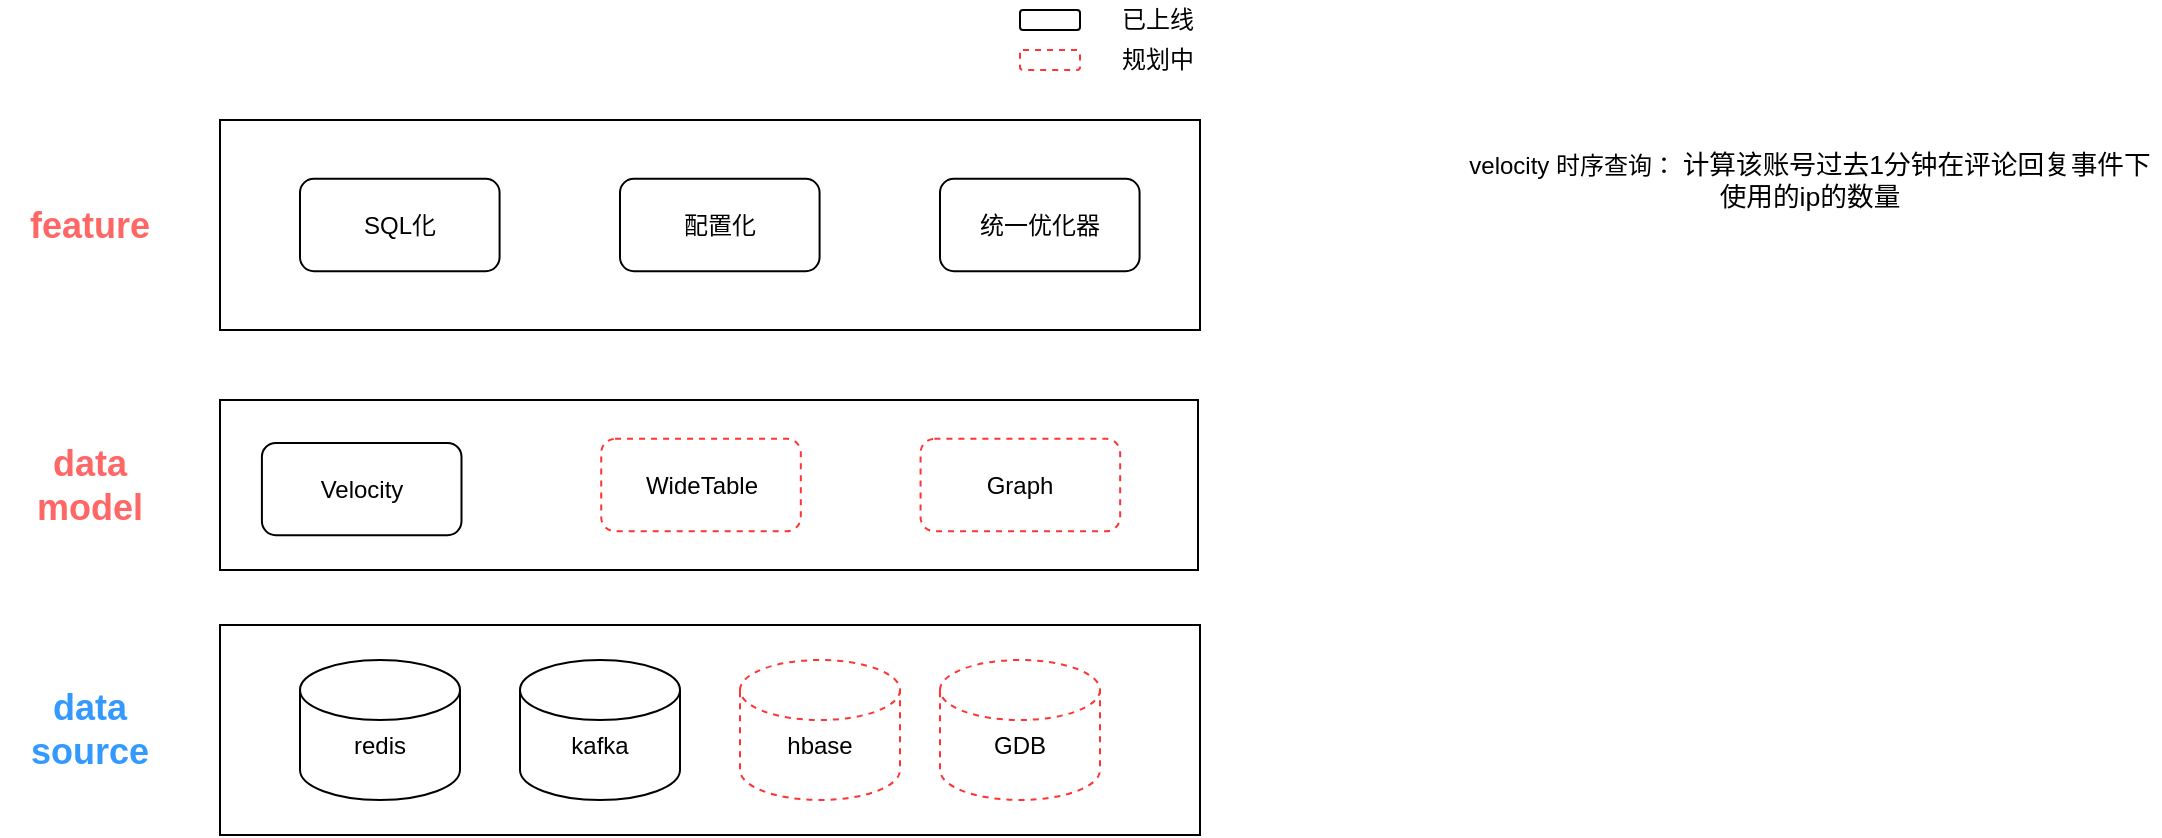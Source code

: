 <mxfile version="13.6.6" type="github">
  <diagram id="wzoMRLahbeTp7lo2NTmh" name="Page-1">
    <mxGraphModel dx="1258" dy="843" grid="1" gridSize="10" guides="1" tooltips="1" connect="1" arrows="1" fold="1" page="1" pageScale="1" pageWidth="827" pageHeight="1169" math="0" shadow="0">
      <root>
        <mxCell id="0" />
        <mxCell id="1" parent="0" />
        <mxCell id="BhX4mByZeFVy_M81ZKAH-2" value="&lt;b&gt;&lt;font style=&quot;font-size: 18px&quot; color=&quot;#3399ff&quot;&gt;data source&lt;/font&gt;&lt;/b&gt;" style="text;html=1;strokeColor=none;fillColor=none;align=center;verticalAlign=middle;whiteSpace=wrap;rounded=0;" vertex="1" parent="1">
          <mxGeometry x="60" y="487.5" width="90" height="35" as="geometry" />
        </mxCell>
        <mxCell id="BhX4mByZeFVy_M81ZKAH-9" value="&lt;b&gt;.....&lt;/b&gt;" style="text;html=1;strokeColor=none;fillColor=none;align=center;verticalAlign=middle;whiteSpace=wrap;rounded=0;" vertex="1" parent="1">
          <mxGeometry x="600" y="487.5" width="50" height="32.5" as="geometry" />
        </mxCell>
        <mxCell id="BhX4mByZeFVy_M81ZKAH-11" value="&lt;b&gt;&lt;font style=&quot;font-size: 18px&quot; color=&quot;#ff6666&quot;&gt;data model&lt;/font&gt;&lt;/b&gt;" style="text;html=1;strokeColor=none;fillColor=none;align=center;verticalAlign=middle;whiteSpace=wrap;rounded=0;" vertex="1" parent="1">
          <mxGeometry x="60" y="365" width="90" height="35" as="geometry" />
        </mxCell>
        <mxCell id="BhX4mByZeFVy_M81ZKAH-22" value="" style="group" vertex="1" connectable="0" parent="1">
          <mxGeometry x="570" y="140" width="89" height="40" as="geometry" />
        </mxCell>
        <mxCell id="BhX4mByZeFVy_M81ZKAH-17" value="" style="rounded=1;whiteSpace=wrap;html=1;" vertex="1" parent="BhX4mByZeFVy_M81ZKAH-22">
          <mxGeometry y="5" width="30" height="10" as="geometry" />
        </mxCell>
        <mxCell id="BhX4mByZeFVy_M81ZKAH-19" value="" style="rounded=1;whiteSpace=wrap;html=1;dashed=1;strokeColor=#FF3333;" vertex="1" parent="BhX4mByZeFVy_M81ZKAH-22">
          <mxGeometry y="25" width="30" height="10" as="geometry" />
        </mxCell>
        <mxCell id="BhX4mByZeFVy_M81ZKAH-20" value="已上线" style="text;html=1;strokeColor=none;fillColor=none;align=center;verticalAlign=middle;whiteSpace=wrap;rounded=0;dashed=1;" vertex="1" parent="BhX4mByZeFVy_M81ZKAH-22">
          <mxGeometry x="49" width="40" height="20" as="geometry" />
        </mxCell>
        <mxCell id="BhX4mByZeFVy_M81ZKAH-21" value="规划中" style="text;html=1;strokeColor=none;fillColor=none;align=center;verticalAlign=middle;whiteSpace=wrap;rounded=0;dashed=1;" vertex="1" parent="BhX4mByZeFVy_M81ZKAH-22">
          <mxGeometry x="49" y="20" width="40" height="20" as="geometry" />
        </mxCell>
        <mxCell id="BhX4mByZeFVy_M81ZKAH-25" value="velocity 时序查询：&amp;nbsp;&lt;span style=&quot;font-family: &amp;#34;arial&amp;#34; ; font-size: 13.333px ; text-align: left ; background-color: rgb(255 , 255 , 255)&quot;&gt;计算该账号过去1分钟在评论回复事件下使用的ip的数量&lt;/span&gt;" style="text;html=1;strokeColor=none;fillColor=none;align=center;verticalAlign=middle;whiteSpace=wrap;rounded=0;dashed=1;" vertex="1" parent="1">
          <mxGeometry x="790" y="210" width="350" height="40" as="geometry" />
        </mxCell>
        <mxCell id="BhX4mByZeFVy_M81ZKAH-26" value="" style="rounded=0;whiteSpace=wrap;html=1;" vertex="1" parent="1">
          <mxGeometry x="170" y="200" width="490" height="105" as="geometry" />
        </mxCell>
        <mxCell id="BhX4mByZeFVy_M81ZKAH-27" value="" style="group" vertex="1" connectable="0" parent="1">
          <mxGeometry x="170" y="340" width="489" height="85" as="geometry" />
        </mxCell>
        <mxCell id="BhX4mByZeFVy_M81ZKAH-10" value="" style="rounded=0;whiteSpace=wrap;html=1;" vertex="1" parent="BhX4mByZeFVy_M81ZKAH-27">
          <mxGeometry width="489" height="85" as="geometry" />
        </mxCell>
        <mxCell id="BhX4mByZeFVy_M81ZKAH-13" value="WideTable" style="rounded=1;whiteSpace=wrap;html=1;dashed=1;strokeColor=#FF3333;" vertex="1" parent="BhX4mByZeFVy_M81ZKAH-27">
          <mxGeometry x="190.61" y="19.429" width="99.796" height="46.143" as="geometry" />
        </mxCell>
        <mxCell id="BhX4mByZeFVy_M81ZKAH-14" value="Velocity" style="rounded=1;whiteSpace=wrap;html=1;" vertex="1" parent="BhX4mByZeFVy_M81ZKAH-27">
          <mxGeometry x="20.957" y="21.452" width="99.796" height="46.143" as="geometry" />
        </mxCell>
        <mxCell id="BhX4mByZeFVy_M81ZKAH-15" value="Graph" style="rounded=1;whiteSpace=wrap;html=1;dashed=1;strokeColor=#FF3333;" vertex="1" parent="BhX4mByZeFVy_M81ZKAH-27">
          <mxGeometry x="350.284" y="19.429" width="99.796" height="46.143" as="geometry" />
        </mxCell>
        <mxCell id="BhX4mByZeFVy_M81ZKAH-29" value="" style="group" vertex="1" connectable="0" parent="1">
          <mxGeometry x="170" y="452.5" width="490" height="105" as="geometry" />
        </mxCell>
        <mxCell id="BhX4mByZeFVy_M81ZKAH-1" value="" style="rounded=0;whiteSpace=wrap;html=1;" vertex="1" parent="BhX4mByZeFVy_M81ZKAH-29">
          <mxGeometry width="490" height="105" as="geometry" />
        </mxCell>
        <mxCell id="BhX4mByZeFVy_M81ZKAH-28" value="" style="group" vertex="1" connectable="0" parent="BhX4mByZeFVy_M81ZKAH-29">
          <mxGeometry x="40" y="17.5" width="400" height="70" as="geometry" />
        </mxCell>
        <mxCell id="BhX4mByZeFVy_M81ZKAH-4" value="&lt;br&gt;redis" style="shape=cylinder2;whiteSpace=wrap;html=1;boundedLbl=1;backgroundOutline=1;size=15;" vertex="1" parent="BhX4mByZeFVy_M81ZKAH-28">
          <mxGeometry width="80" height="70" as="geometry" />
        </mxCell>
        <mxCell id="BhX4mByZeFVy_M81ZKAH-5" value="&lt;br&gt;kafka" style="shape=cylinder2;whiteSpace=wrap;html=1;boundedLbl=1;backgroundOutline=1;size=15;" vertex="1" parent="BhX4mByZeFVy_M81ZKAH-28">
          <mxGeometry x="110" width="80" height="70" as="geometry" />
        </mxCell>
        <mxCell id="BhX4mByZeFVy_M81ZKAH-7" value="&lt;br&gt;hbase" style="shape=cylinder2;whiteSpace=wrap;html=1;boundedLbl=1;backgroundOutline=1;size=15;strokeColor=#FF3333;dashed=1;" vertex="1" parent="BhX4mByZeFVy_M81ZKAH-28">
          <mxGeometry x="220" width="80" height="70" as="geometry" />
        </mxCell>
        <mxCell id="BhX4mByZeFVy_M81ZKAH-23" value="&lt;br&gt;GDB" style="shape=cylinder2;whiteSpace=wrap;html=1;boundedLbl=1;backgroundOutline=1;size=15;dashed=1;strokeColor=#FF3333;" vertex="1" parent="BhX4mByZeFVy_M81ZKAH-28">
          <mxGeometry x="320" width="80" height="70" as="geometry" />
        </mxCell>
        <mxCell id="BhX4mByZeFVy_M81ZKAH-30" value="&lt;font color=&quot;#ff6666&quot;&gt;&lt;span style=&quot;font-size: 18px&quot;&gt;&lt;b&gt;feature&lt;/b&gt;&lt;/span&gt;&lt;/font&gt;" style="text;html=1;strokeColor=none;fillColor=none;align=center;verticalAlign=middle;whiteSpace=wrap;rounded=0;" vertex="1" parent="1">
          <mxGeometry x="60" y="235" width="90" height="35" as="geometry" />
        </mxCell>
        <mxCell id="BhX4mByZeFVy_M81ZKAH-32" value="配置化" style="rounded=1;whiteSpace=wrap;html=1;" vertex="1" parent="1">
          <mxGeometry x="369.997" y="229.432" width="99.796" height="46.143" as="geometry" />
        </mxCell>
        <mxCell id="BhX4mByZeFVy_M81ZKAH-33" value="SQL化" style="rounded=1;whiteSpace=wrap;html=1;" vertex="1" parent="1">
          <mxGeometry x="209.997" y="229.432" width="99.796" height="46.143" as="geometry" />
        </mxCell>
        <mxCell id="BhX4mByZeFVy_M81ZKAH-34" value="统一优化器" style="rounded=1;whiteSpace=wrap;html=1;" vertex="1" parent="1">
          <mxGeometry x="529.997" y="229.432" width="99.796" height="46.143" as="geometry" />
        </mxCell>
      </root>
    </mxGraphModel>
  </diagram>
</mxfile>
